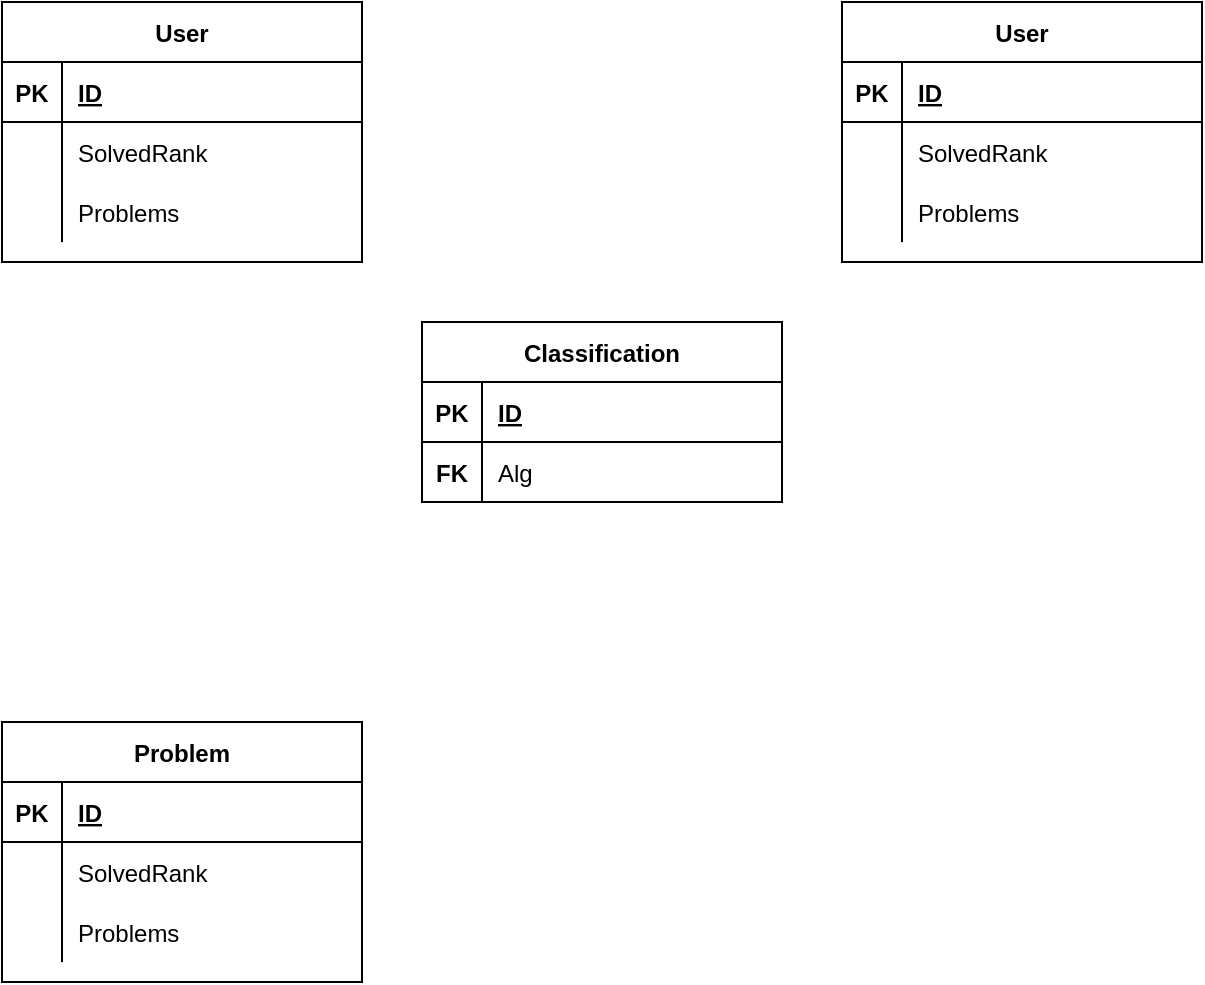 <mxfile version="17.1.2" type="github">
  <diagram id="bJWlq3nm565qLzlKPROf" name="페이지-1">
    <mxGraphModel dx="618" dy="925" grid="1" gridSize="10" guides="1" tooltips="1" connect="1" arrows="1" fold="1" page="1" pageScale="1" pageWidth="827" pageHeight="1169" math="0" shadow="0">
      <root>
        <mxCell id="0" />
        <mxCell id="1" parent="0" />
        <mxCell id="CPEhTgtC0-qGpbNdOaLg-3" value="User" style="shape=table;startSize=30;container=1;collapsible=1;childLayout=tableLayout;fixedRows=1;rowLines=0;fontStyle=1;align=center;resizeLast=1;" vertex="1" parent="1">
          <mxGeometry x="80" y="80" width="180" height="130" as="geometry" />
        </mxCell>
        <mxCell id="CPEhTgtC0-qGpbNdOaLg-4" value="" style="shape=tableRow;horizontal=0;startSize=0;swimlaneHead=0;swimlaneBody=0;fillColor=none;collapsible=0;dropTarget=0;points=[[0,0.5],[1,0.5]];portConstraint=eastwest;top=0;left=0;right=0;bottom=1;" vertex="1" parent="CPEhTgtC0-qGpbNdOaLg-3">
          <mxGeometry y="30" width="180" height="30" as="geometry" />
        </mxCell>
        <mxCell id="CPEhTgtC0-qGpbNdOaLg-5" value="PK" style="shape=partialRectangle;connectable=0;fillColor=none;top=0;left=0;bottom=0;right=0;fontStyle=1;overflow=hidden;" vertex="1" parent="CPEhTgtC0-qGpbNdOaLg-4">
          <mxGeometry width="30" height="30" as="geometry">
            <mxRectangle width="30" height="30" as="alternateBounds" />
          </mxGeometry>
        </mxCell>
        <mxCell id="CPEhTgtC0-qGpbNdOaLg-6" value="ID" style="shape=partialRectangle;connectable=0;fillColor=none;top=0;left=0;bottom=0;right=0;align=left;spacingLeft=6;fontStyle=5;overflow=hidden;" vertex="1" parent="CPEhTgtC0-qGpbNdOaLg-4">
          <mxGeometry x="30" width="150" height="30" as="geometry">
            <mxRectangle width="150" height="30" as="alternateBounds" />
          </mxGeometry>
        </mxCell>
        <mxCell id="CPEhTgtC0-qGpbNdOaLg-7" value="" style="shape=tableRow;horizontal=0;startSize=0;swimlaneHead=0;swimlaneBody=0;fillColor=none;collapsible=0;dropTarget=0;points=[[0,0.5],[1,0.5]];portConstraint=eastwest;top=0;left=0;right=0;bottom=0;" vertex="1" parent="CPEhTgtC0-qGpbNdOaLg-3">
          <mxGeometry y="60" width="180" height="30" as="geometry" />
        </mxCell>
        <mxCell id="CPEhTgtC0-qGpbNdOaLg-8" value="" style="shape=partialRectangle;connectable=0;fillColor=none;top=0;left=0;bottom=0;right=0;editable=1;overflow=hidden;" vertex="1" parent="CPEhTgtC0-qGpbNdOaLg-7">
          <mxGeometry width="30" height="30" as="geometry">
            <mxRectangle width="30" height="30" as="alternateBounds" />
          </mxGeometry>
        </mxCell>
        <mxCell id="CPEhTgtC0-qGpbNdOaLg-9" value="SolvedRank" style="shape=partialRectangle;connectable=0;fillColor=none;top=0;left=0;bottom=0;right=0;align=left;spacingLeft=6;overflow=hidden;" vertex="1" parent="CPEhTgtC0-qGpbNdOaLg-7">
          <mxGeometry x="30" width="150" height="30" as="geometry">
            <mxRectangle width="150" height="30" as="alternateBounds" />
          </mxGeometry>
        </mxCell>
        <mxCell id="CPEhTgtC0-qGpbNdOaLg-10" value="" style="shape=tableRow;horizontal=0;startSize=0;swimlaneHead=0;swimlaneBody=0;fillColor=none;collapsible=0;dropTarget=0;points=[[0,0.5],[1,0.5]];portConstraint=eastwest;top=0;left=0;right=0;bottom=0;" vertex="1" parent="CPEhTgtC0-qGpbNdOaLg-3">
          <mxGeometry y="90" width="180" height="30" as="geometry" />
        </mxCell>
        <mxCell id="CPEhTgtC0-qGpbNdOaLg-11" value="" style="shape=partialRectangle;connectable=0;fillColor=none;top=0;left=0;bottom=0;right=0;editable=1;overflow=hidden;" vertex="1" parent="CPEhTgtC0-qGpbNdOaLg-10">
          <mxGeometry width="30" height="30" as="geometry">
            <mxRectangle width="30" height="30" as="alternateBounds" />
          </mxGeometry>
        </mxCell>
        <mxCell id="CPEhTgtC0-qGpbNdOaLg-12" value="Problems" style="shape=partialRectangle;connectable=0;fillColor=none;top=0;left=0;bottom=0;right=0;align=left;spacingLeft=6;overflow=hidden;" vertex="1" parent="CPEhTgtC0-qGpbNdOaLg-10">
          <mxGeometry x="30" width="150" height="30" as="geometry">
            <mxRectangle width="150" height="30" as="alternateBounds" />
          </mxGeometry>
        </mxCell>
        <mxCell id="CPEhTgtC0-qGpbNdOaLg-52" value="Problem" style="shape=table;startSize=30;container=1;collapsible=1;childLayout=tableLayout;fixedRows=1;rowLines=0;fontStyle=1;align=center;resizeLast=1;" vertex="1" parent="1">
          <mxGeometry x="80" y="440" width="180" height="130" as="geometry" />
        </mxCell>
        <mxCell id="CPEhTgtC0-qGpbNdOaLg-53" value="" style="shape=tableRow;horizontal=0;startSize=0;swimlaneHead=0;swimlaneBody=0;fillColor=none;collapsible=0;dropTarget=0;points=[[0,0.5],[1,0.5]];portConstraint=eastwest;top=0;left=0;right=0;bottom=1;" vertex="1" parent="CPEhTgtC0-qGpbNdOaLg-52">
          <mxGeometry y="30" width="180" height="30" as="geometry" />
        </mxCell>
        <mxCell id="CPEhTgtC0-qGpbNdOaLg-54" value="PK" style="shape=partialRectangle;connectable=0;fillColor=none;top=0;left=0;bottom=0;right=0;fontStyle=1;overflow=hidden;" vertex="1" parent="CPEhTgtC0-qGpbNdOaLg-53">
          <mxGeometry width="30" height="30" as="geometry">
            <mxRectangle width="30" height="30" as="alternateBounds" />
          </mxGeometry>
        </mxCell>
        <mxCell id="CPEhTgtC0-qGpbNdOaLg-55" value="ID" style="shape=partialRectangle;connectable=0;fillColor=none;top=0;left=0;bottom=0;right=0;align=left;spacingLeft=6;fontStyle=5;overflow=hidden;" vertex="1" parent="CPEhTgtC0-qGpbNdOaLg-53">
          <mxGeometry x="30" width="150" height="30" as="geometry">
            <mxRectangle width="150" height="30" as="alternateBounds" />
          </mxGeometry>
        </mxCell>
        <mxCell id="CPEhTgtC0-qGpbNdOaLg-56" value="" style="shape=tableRow;horizontal=0;startSize=0;swimlaneHead=0;swimlaneBody=0;fillColor=none;collapsible=0;dropTarget=0;points=[[0,0.5],[1,0.5]];portConstraint=eastwest;top=0;left=0;right=0;bottom=0;" vertex="1" parent="CPEhTgtC0-qGpbNdOaLg-52">
          <mxGeometry y="60" width="180" height="30" as="geometry" />
        </mxCell>
        <mxCell id="CPEhTgtC0-qGpbNdOaLg-57" value="" style="shape=partialRectangle;connectable=0;fillColor=none;top=0;left=0;bottom=0;right=0;editable=1;overflow=hidden;" vertex="1" parent="CPEhTgtC0-qGpbNdOaLg-56">
          <mxGeometry width="30" height="30" as="geometry">
            <mxRectangle width="30" height="30" as="alternateBounds" />
          </mxGeometry>
        </mxCell>
        <mxCell id="CPEhTgtC0-qGpbNdOaLg-58" value="SolvedRank" style="shape=partialRectangle;connectable=0;fillColor=none;top=0;left=0;bottom=0;right=0;align=left;spacingLeft=6;overflow=hidden;" vertex="1" parent="CPEhTgtC0-qGpbNdOaLg-56">
          <mxGeometry x="30" width="150" height="30" as="geometry">
            <mxRectangle width="150" height="30" as="alternateBounds" />
          </mxGeometry>
        </mxCell>
        <mxCell id="CPEhTgtC0-qGpbNdOaLg-59" value="" style="shape=tableRow;horizontal=0;startSize=0;swimlaneHead=0;swimlaneBody=0;fillColor=none;collapsible=0;dropTarget=0;points=[[0,0.5],[1,0.5]];portConstraint=eastwest;top=0;left=0;right=0;bottom=0;" vertex="1" parent="CPEhTgtC0-qGpbNdOaLg-52">
          <mxGeometry y="90" width="180" height="30" as="geometry" />
        </mxCell>
        <mxCell id="CPEhTgtC0-qGpbNdOaLg-60" value="" style="shape=partialRectangle;connectable=0;fillColor=none;top=0;left=0;bottom=0;right=0;editable=1;overflow=hidden;" vertex="1" parent="CPEhTgtC0-qGpbNdOaLg-59">
          <mxGeometry width="30" height="30" as="geometry">
            <mxRectangle width="30" height="30" as="alternateBounds" />
          </mxGeometry>
        </mxCell>
        <mxCell id="CPEhTgtC0-qGpbNdOaLg-61" value="Problems" style="shape=partialRectangle;connectable=0;fillColor=none;top=0;left=0;bottom=0;right=0;align=left;spacingLeft=6;overflow=hidden;" vertex="1" parent="CPEhTgtC0-qGpbNdOaLg-59">
          <mxGeometry x="30" width="150" height="30" as="geometry">
            <mxRectangle width="150" height="30" as="alternateBounds" />
          </mxGeometry>
        </mxCell>
        <mxCell id="CPEhTgtC0-qGpbNdOaLg-62" value="User" style="shape=table;startSize=30;container=1;collapsible=1;childLayout=tableLayout;fixedRows=1;rowLines=0;fontStyle=1;align=center;resizeLast=1;columnLines=1;" vertex="1" parent="1">
          <mxGeometry x="500" y="80" width="180" height="130" as="geometry" />
        </mxCell>
        <mxCell id="CPEhTgtC0-qGpbNdOaLg-63" value="" style="shape=tableRow;horizontal=0;startSize=0;swimlaneHead=0;swimlaneBody=0;fillColor=none;collapsible=0;dropTarget=0;points=[[0,0.5],[1,0.5]];portConstraint=eastwest;top=0;left=0;right=0;bottom=1;" vertex="1" parent="CPEhTgtC0-qGpbNdOaLg-62">
          <mxGeometry y="30" width="180" height="30" as="geometry" />
        </mxCell>
        <mxCell id="CPEhTgtC0-qGpbNdOaLg-64" value="PK" style="shape=partialRectangle;connectable=0;fillColor=none;top=0;left=0;bottom=0;right=0;fontStyle=1;overflow=hidden;" vertex="1" parent="CPEhTgtC0-qGpbNdOaLg-63">
          <mxGeometry width="30" height="30" as="geometry">
            <mxRectangle width="30" height="30" as="alternateBounds" />
          </mxGeometry>
        </mxCell>
        <mxCell id="CPEhTgtC0-qGpbNdOaLg-65" value="ID" style="shape=partialRectangle;connectable=0;fillColor=none;top=0;left=0;bottom=0;right=0;align=left;spacingLeft=6;fontStyle=5;overflow=hidden;" vertex="1" parent="CPEhTgtC0-qGpbNdOaLg-63">
          <mxGeometry x="30" width="150" height="30" as="geometry">
            <mxRectangle width="150" height="30" as="alternateBounds" />
          </mxGeometry>
        </mxCell>
        <mxCell id="CPEhTgtC0-qGpbNdOaLg-66" value="" style="shape=tableRow;horizontal=0;startSize=0;swimlaneHead=0;swimlaneBody=0;fillColor=none;collapsible=0;dropTarget=0;points=[[0,0.5],[1,0.5]];portConstraint=eastwest;top=0;left=0;right=0;bottom=0;" vertex="1" parent="CPEhTgtC0-qGpbNdOaLg-62">
          <mxGeometry y="60" width="180" height="30" as="geometry" />
        </mxCell>
        <mxCell id="CPEhTgtC0-qGpbNdOaLg-67" value="" style="shape=partialRectangle;connectable=0;fillColor=none;top=0;left=0;bottom=0;right=0;editable=1;overflow=hidden;" vertex="1" parent="CPEhTgtC0-qGpbNdOaLg-66">
          <mxGeometry width="30" height="30" as="geometry">
            <mxRectangle width="30" height="30" as="alternateBounds" />
          </mxGeometry>
        </mxCell>
        <mxCell id="CPEhTgtC0-qGpbNdOaLg-68" value="SolvedRank" style="shape=partialRectangle;connectable=0;fillColor=none;top=0;left=0;bottom=0;right=0;align=left;spacingLeft=6;overflow=hidden;" vertex="1" parent="CPEhTgtC0-qGpbNdOaLg-66">
          <mxGeometry x="30" width="150" height="30" as="geometry">
            <mxRectangle width="150" height="30" as="alternateBounds" />
          </mxGeometry>
        </mxCell>
        <mxCell id="CPEhTgtC0-qGpbNdOaLg-69" value="" style="shape=tableRow;horizontal=0;startSize=0;swimlaneHead=0;swimlaneBody=0;fillColor=none;collapsible=0;dropTarget=0;points=[[0,0.5],[1,0.5]];portConstraint=eastwest;top=0;left=0;right=0;bottom=0;" vertex="1" parent="CPEhTgtC0-qGpbNdOaLg-62">
          <mxGeometry y="90" width="180" height="30" as="geometry" />
        </mxCell>
        <mxCell id="CPEhTgtC0-qGpbNdOaLg-70" value="" style="shape=partialRectangle;connectable=0;fillColor=none;top=0;left=0;bottom=0;right=0;editable=1;overflow=hidden;" vertex="1" parent="CPEhTgtC0-qGpbNdOaLg-69">
          <mxGeometry width="30" height="30" as="geometry">
            <mxRectangle width="30" height="30" as="alternateBounds" />
          </mxGeometry>
        </mxCell>
        <mxCell id="CPEhTgtC0-qGpbNdOaLg-71" value="Problems" style="shape=partialRectangle;connectable=0;fillColor=none;top=0;left=0;bottom=0;right=0;align=left;spacingLeft=6;overflow=hidden;" vertex="1" parent="CPEhTgtC0-qGpbNdOaLg-69">
          <mxGeometry x="30" width="150" height="30" as="geometry">
            <mxRectangle width="150" height="30" as="alternateBounds" />
          </mxGeometry>
        </mxCell>
        <mxCell id="CPEhTgtC0-qGpbNdOaLg-72" value="Classification" style="shape=table;startSize=30;container=4;collapsible=1;childLayout=tableLayout;fixedRows=1;rowLines=1;fontStyle=1;align=center;resizeLast=1;columnLines=1;" vertex="1" parent="1">
          <mxGeometry x="290" y="240" width="180" height="90" as="geometry">
            <mxRectangle x="290" y="240" width="60" height="30" as="alternateBounds" />
          </mxGeometry>
        </mxCell>
        <mxCell id="CPEhTgtC0-qGpbNdOaLg-73" value="" style="shape=tableRow;horizontal=0;startSize=0;swimlaneHead=0;swimlaneBody=0;fillColor=none;collapsible=0;dropTarget=0;points=[[0,0.5],[1,0.5]];portConstraint=eastwest;top=0;left=0;right=0;bottom=1;" vertex="1" parent="CPEhTgtC0-qGpbNdOaLg-72">
          <mxGeometry y="30" width="180" height="30" as="geometry" />
        </mxCell>
        <mxCell id="CPEhTgtC0-qGpbNdOaLg-74" value="PK" style="shape=partialRectangle;connectable=0;fillColor=none;top=0;left=0;bottom=0;right=0;fontStyle=1;overflow=hidden;" vertex="1" parent="CPEhTgtC0-qGpbNdOaLg-73">
          <mxGeometry width="30" height="30" as="geometry">
            <mxRectangle width="30" height="30" as="alternateBounds" />
          </mxGeometry>
        </mxCell>
        <mxCell id="CPEhTgtC0-qGpbNdOaLg-75" value="ID" style="shape=partialRectangle;connectable=0;fillColor=none;top=0;left=0;bottom=0;right=0;align=left;spacingLeft=6;fontStyle=5;overflow=hidden;" vertex="1" parent="CPEhTgtC0-qGpbNdOaLg-73">
          <mxGeometry x="30" width="150" height="30" as="geometry">
            <mxRectangle width="150" height="30" as="alternateBounds" />
          </mxGeometry>
        </mxCell>
        <mxCell id="CPEhTgtC0-qGpbNdOaLg-79" value="" style="shape=tableRow;horizontal=0;startSize=0;swimlaneHead=0;swimlaneBody=0;fillColor=none;collapsible=0;dropTarget=0;points=[[0,0.5],[1,0.5]];portConstraint=eastwest;top=0;left=0;right=0;bottom=0;" vertex="1" parent="CPEhTgtC0-qGpbNdOaLg-72">
          <mxGeometry y="60" width="180" height="30" as="geometry" />
        </mxCell>
        <mxCell id="CPEhTgtC0-qGpbNdOaLg-80" value="FK" style="shape=partialRectangle;connectable=0;fillColor=none;top=0;left=0;bottom=0;right=0;editable=1;overflow=hidden;fontStyle=1" vertex="1" parent="CPEhTgtC0-qGpbNdOaLg-79">
          <mxGeometry width="30" height="30" as="geometry">
            <mxRectangle width="30" height="30" as="alternateBounds" />
          </mxGeometry>
        </mxCell>
        <mxCell id="CPEhTgtC0-qGpbNdOaLg-81" value="Alg" style="shape=partialRectangle;connectable=0;fillColor=none;top=0;left=0;bottom=0;right=0;align=left;spacingLeft=6;overflow=hidden;" vertex="1" parent="CPEhTgtC0-qGpbNdOaLg-79">
          <mxGeometry x="30" width="150" height="30" as="geometry">
            <mxRectangle width="150" height="30" as="alternateBounds" />
          </mxGeometry>
        </mxCell>
      </root>
    </mxGraphModel>
  </diagram>
</mxfile>
